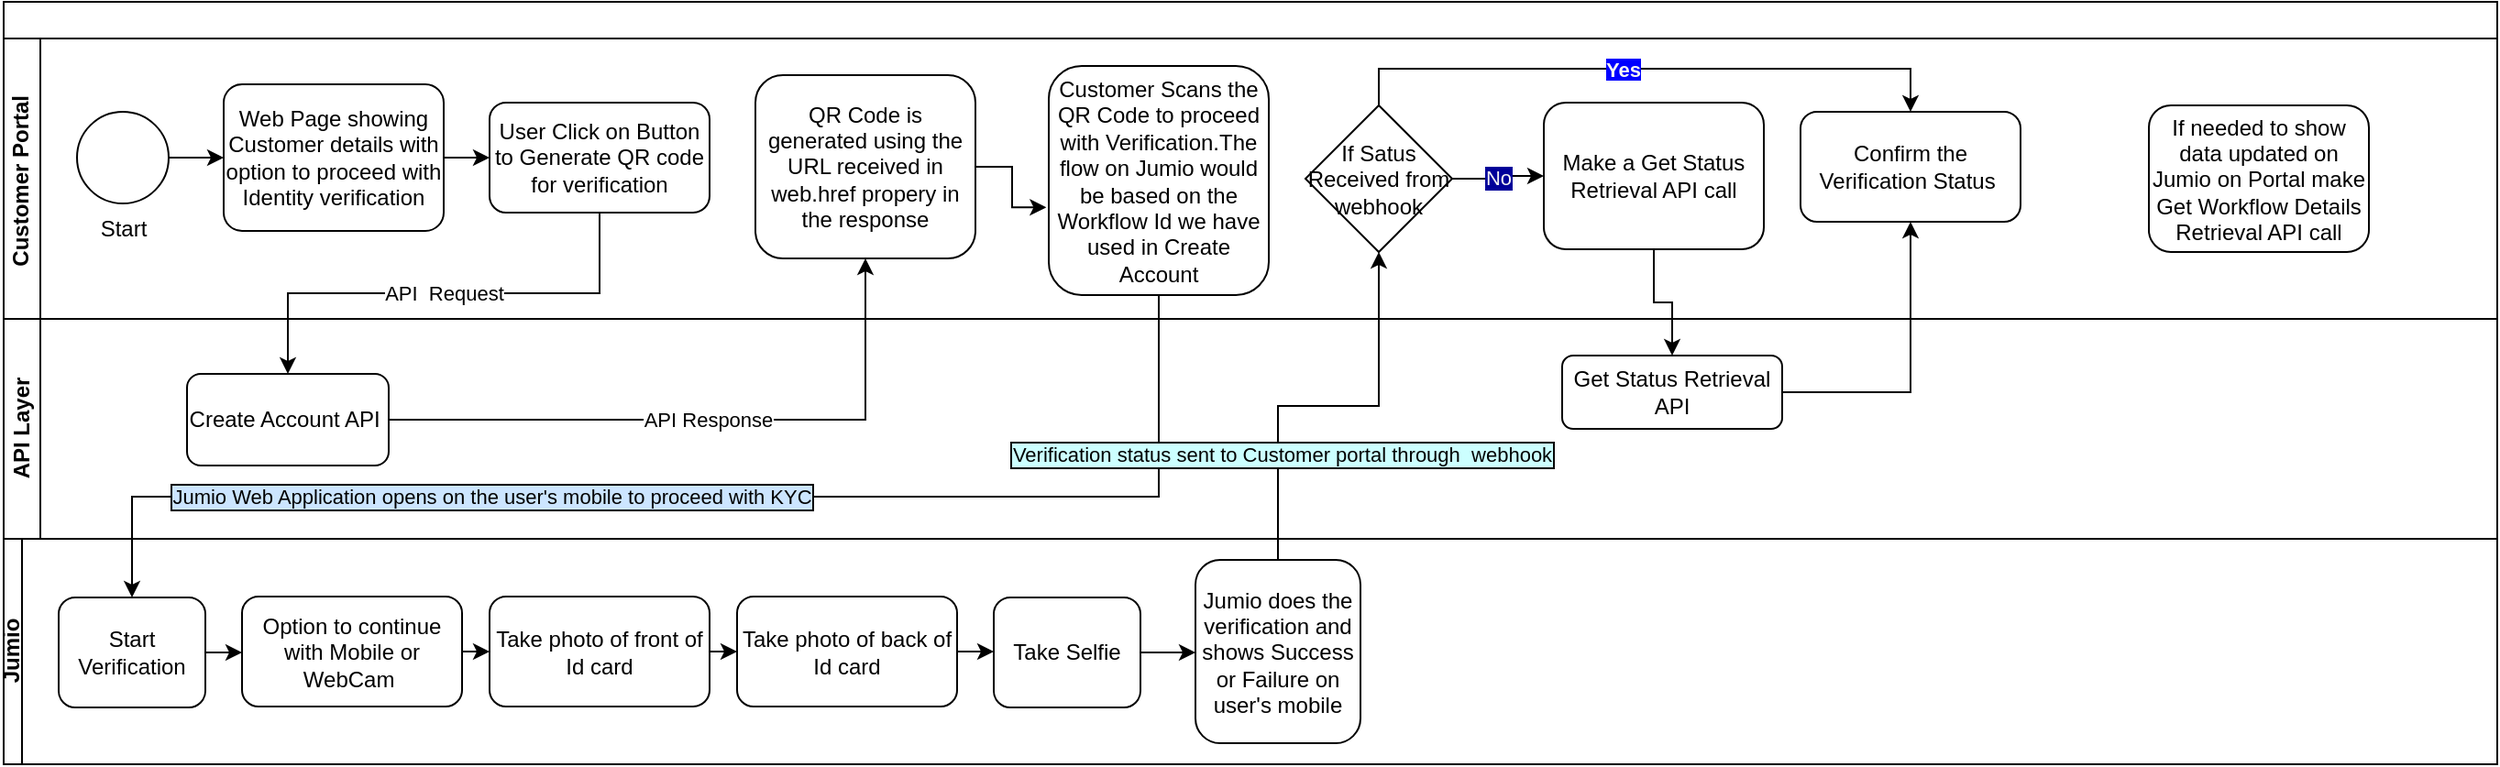 <mxfile version="18.2.0" type="github" pages="2">
  <diagram id="0DOfvKG8S6cneYVyOeUs" name="Page-1">
    <mxGraphModel dx="782" dy="1568" grid="1" gridSize="10" guides="1" tooltips="1" connect="1" arrows="1" fold="1" page="1" pageScale="1" pageWidth="850" pageHeight="1100" math="0" shadow="0">
      <root>
        <mxCell id="0" />
        <mxCell id="1" parent="0" />
        <mxCell id="fhNnG0l1kMqkZGUSGfYO-2" value="" style="swimlane;html=1;childLayout=stackLayout;resizeParent=1;resizeParentMax=0;horizontal=1;startSize=20;horizontalStack=0;" vertex="1" parent="1">
          <mxGeometry x="80" y="-90" width="1360" height="416" as="geometry" />
        </mxCell>
        <mxCell id="fhNnG0l1kMqkZGUSGfYO-20" value="API&amp;nbsp; Request" style="edgeStyle=orthogonalEdgeStyle;rounded=0;orthogonalLoop=1;jettySize=auto;html=1;exitX=0.5;exitY=1;exitDx=0;exitDy=0;entryX=0.5;entryY=0;entryDx=0;entryDy=0;" edge="1" parent="fhNnG0l1kMqkZGUSGfYO-2" source="fhNnG0l1kMqkZGUSGfYO-16" target="fhNnG0l1kMqkZGUSGfYO-19">
          <mxGeometry relative="1" as="geometry" />
        </mxCell>
        <mxCell id="fhNnG0l1kMqkZGUSGfYO-22" value="API Response" style="edgeStyle=orthogonalEdgeStyle;rounded=0;orthogonalLoop=1;jettySize=auto;html=1;exitX=1;exitY=0.5;exitDx=0;exitDy=0;entryX=0.5;entryY=1;entryDx=0;entryDy=0;" edge="1" parent="fhNnG0l1kMqkZGUSGfYO-2" source="fhNnG0l1kMqkZGUSGfYO-19" target="fhNnG0l1kMqkZGUSGfYO-21">
          <mxGeometry relative="1" as="geometry" />
        </mxCell>
        <mxCell id="fhNnG0l1kMqkZGUSGfYO-37" style="edgeStyle=orthogonalEdgeStyle;rounded=0;orthogonalLoop=1;jettySize=auto;html=1;exitX=0.5;exitY=1;exitDx=0;exitDy=0;entryX=0.5;entryY=0;entryDx=0;entryDy=0;" edge="1" parent="fhNnG0l1kMqkZGUSGfYO-2" source="fhNnG0l1kMqkZGUSGfYO-24" target="fhNnG0l1kMqkZGUSGfYO-27">
          <mxGeometry relative="1" as="geometry">
            <mxPoint x="60" y="280" as="targetPoint" />
            <Array as="points">
              <mxPoint x="630" y="270" />
              <mxPoint x="70" y="270" />
            </Array>
          </mxGeometry>
        </mxCell>
        <mxCell id="fhNnG0l1kMqkZGUSGfYO-43" value="Jumio Web Application opens on the user&#39;s mobile to proceed with KYC" style="edgeLabel;html=1;align=center;verticalAlign=middle;resizable=0;points=[];labelBackgroundColor=#CCE5FF;labelBorderColor=default;" vertex="1" connectable="0" parent="fhNnG0l1kMqkZGUSGfYO-37">
          <mxGeometry x="0.308" relative="1" as="geometry">
            <mxPoint as="offset" />
          </mxGeometry>
        </mxCell>
        <mxCell id="fhNnG0l1kMqkZGUSGfYO-3" value="Customer Portal&amp;nbsp;" style="swimlane;html=1;startSize=20;horizontal=0;" vertex="1" parent="fhNnG0l1kMqkZGUSGfYO-2">
          <mxGeometry y="20" width="1360" height="153" as="geometry" />
        </mxCell>
        <mxCell id="fhNnG0l1kMqkZGUSGfYO-18" style="edgeStyle=orthogonalEdgeStyle;rounded=0;orthogonalLoop=1;jettySize=auto;html=1;exitX=1;exitY=0.5;exitDx=0;exitDy=0;exitPerimeter=0;entryX=0;entryY=0.5;entryDx=0;entryDy=0;" edge="1" parent="fhNnG0l1kMqkZGUSGfYO-3" source="fhNnG0l1kMqkZGUSGfYO-9" target="fhNnG0l1kMqkZGUSGfYO-16">
          <mxGeometry relative="1" as="geometry" />
        </mxCell>
        <mxCell id="fhNnG0l1kMqkZGUSGfYO-9" value="Web Page showing Customer details with option to proceed with Identity verification" style="points=[[0.25,0,0],[0.5,0,0],[0.75,0,0],[1,0.25,0],[1,0.5,0],[1,0.75,0],[0.75,1,0],[0.5,1,0],[0.25,1,0],[0,0.75,0],[0,0.5,0],[0,0.25,0]];shape=mxgraph.bpmn.task;whiteSpace=wrap;rectStyle=rounded;size=10;taskMarker=abstract;" vertex="1" parent="fhNnG0l1kMqkZGUSGfYO-3">
          <mxGeometry x="120" y="25" width="120" height="80" as="geometry" />
        </mxCell>
        <mxCell id="fhNnG0l1kMqkZGUSGfYO-17" style="edgeStyle=orthogonalEdgeStyle;rounded=0;orthogonalLoop=1;jettySize=auto;html=1;exitX=1;exitY=0.5;exitDx=0;exitDy=0;exitPerimeter=0;entryX=0;entryY=0.5;entryDx=0;entryDy=0;entryPerimeter=0;" edge="1" parent="fhNnG0l1kMqkZGUSGfYO-3" source="fhNnG0l1kMqkZGUSGfYO-10" target="fhNnG0l1kMqkZGUSGfYO-9">
          <mxGeometry relative="1" as="geometry" />
        </mxCell>
        <mxCell id="fhNnG0l1kMqkZGUSGfYO-10" value="Start" style="points=[[0.145,0.145,0],[0.5,0,0],[0.855,0.145,0],[1,0.5,0],[0.855,0.855,0],[0.5,1,0],[0.145,0.855,0],[0,0.5,0]];shape=mxgraph.bpmn.event;html=1;verticalLabelPosition=bottom;labelBackgroundColor=#ffffff;verticalAlign=top;align=center;perimeter=ellipsePerimeter;outlineConnect=0;aspect=fixed;outline=standard;symbol=general;" vertex="1" parent="fhNnG0l1kMqkZGUSGfYO-3">
          <mxGeometry x="40" y="40" width="50" height="50" as="geometry" />
        </mxCell>
        <mxCell id="fhNnG0l1kMqkZGUSGfYO-16" value="User Click on Button to Generate QR code for verification" style="rounded=1;whiteSpace=wrap;html=1;" vertex="1" parent="fhNnG0l1kMqkZGUSGfYO-3">
          <mxGeometry x="265" y="35" width="120" height="60" as="geometry" />
        </mxCell>
        <mxCell id="fhNnG0l1kMqkZGUSGfYO-25" style="edgeStyle=orthogonalEdgeStyle;rounded=0;orthogonalLoop=1;jettySize=auto;html=1;entryX=-0.011;entryY=0.617;entryDx=0;entryDy=0;entryPerimeter=0;" edge="1" parent="fhNnG0l1kMqkZGUSGfYO-3" source="fhNnG0l1kMqkZGUSGfYO-21" target="fhNnG0l1kMqkZGUSGfYO-24">
          <mxGeometry relative="1" as="geometry" />
        </mxCell>
        <mxCell id="fhNnG0l1kMqkZGUSGfYO-21" value="QR Code is generated using the URL received in web.href propery in the response" style="rounded=1;whiteSpace=wrap;html=1;" vertex="1" parent="fhNnG0l1kMqkZGUSGfYO-3">
          <mxGeometry x="410" y="20" width="120" height="100" as="geometry" />
        </mxCell>
        <mxCell id="fhNnG0l1kMqkZGUSGfYO-24" value="Customer Scans the QR Code to proceed with Verification.The flow on Jumio would be based on the Workflow Id we have used in Create Account" style="rounded=1;whiteSpace=wrap;html=1;" vertex="1" parent="fhNnG0l1kMqkZGUSGfYO-3">
          <mxGeometry x="570" y="15" width="120" height="125" as="geometry" />
        </mxCell>
        <mxCell id="J_5IZ1ZhDoMUDhB4Jlvp-22" value="No" style="edgeStyle=orthogonalEdgeStyle;rounded=0;orthogonalLoop=1;jettySize=auto;html=1;exitX=1;exitY=0.5;exitDx=0;exitDy=0;entryX=0;entryY=0.5;entryDx=0;entryDy=0;labelBackgroundColor=#000099;fontColor=#F5F5F5;" edge="1" parent="fhNnG0l1kMqkZGUSGfYO-3" source="J_5IZ1ZhDoMUDhB4Jlvp-4" target="J_5IZ1ZhDoMUDhB4Jlvp-18">
          <mxGeometry relative="1" as="geometry" />
        </mxCell>
        <mxCell id="J_5IZ1ZhDoMUDhB4Jlvp-4" value="If Satus Received from webhook" style="rhombus;whiteSpace=wrap;html=1;labelBackgroundColor=none;labelBorderColor=none;" vertex="1" parent="fhNnG0l1kMqkZGUSGfYO-3">
          <mxGeometry x="710" y="36.5" width="80" height="80" as="geometry" />
        </mxCell>
        <mxCell id="J_5IZ1ZhDoMUDhB4Jlvp-5" value="If needed to show data updated on Jumio on Portal make Get Workflow Details Retrieval API call" style="rounded=1;whiteSpace=wrap;html=1;labelBackgroundColor=none;labelBorderColor=none;" vertex="1" parent="fhNnG0l1kMqkZGUSGfYO-3">
          <mxGeometry x="1170" y="36.5" width="120" height="80" as="geometry" />
        </mxCell>
        <mxCell id="J_5IZ1ZhDoMUDhB4Jlvp-11" style="edgeStyle=orthogonalEdgeStyle;rounded=0;orthogonalLoop=1;jettySize=auto;html=1;exitX=0.5;exitY=0;exitDx=0;exitDy=0;fontColor=#F5F5F5;entryX=0.5;entryY=0;entryDx=0;entryDy=0;" edge="1" parent="fhNnG0l1kMqkZGUSGfYO-3" source="J_5IZ1ZhDoMUDhB4Jlvp-4" target="J_5IZ1ZhDoMUDhB4Jlvp-26">
          <mxGeometry relative="1" as="geometry">
            <mxPoint x="1040" y="10" as="targetPoint" />
          </mxGeometry>
        </mxCell>
        <mxCell id="J_5IZ1ZhDoMUDhB4Jlvp-13" value="&lt;span style=&quot;background-color: rgb(0, 0, 255);&quot;&gt;&lt;b&gt;Yes&lt;/b&gt;&lt;/span&gt;" style="edgeLabel;html=1;align=center;verticalAlign=middle;resizable=0;points=[];fontColor=#F5F5F5;" vertex="1" connectable="0" parent="J_5IZ1ZhDoMUDhB4Jlvp-11">
          <mxGeometry x="-0.084" relative="1" as="geometry">
            <mxPoint as="offset" />
          </mxGeometry>
        </mxCell>
        <mxCell id="J_5IZ1ZhDoMUDhB4Jlvp-18" value="Make a Get Status Retrieval API call" style="rounded=1;whiteSpace=wrap;html=1;labelBackgroundColor=none;labelBorderColor=none;" vertex="1" parent="fhNnG0l1kMqkZGUSGfYO-3">
          <mxGeometry x="840" y="35" width="120" height="80" as="geometry" />
        </mxCell>
        <mxCell id="J_5IZ1ZhDoMUDhB4Jlvp-26" value="Confirm the Verification Status&amp;nbsp;" style="rounded=1;whiteSpace=wrap;html=1;labelBackgroundColor=#FFFFFF;labelBorderColor=none;fontColor=#000000;" vertex="1" parent="fhNnG0l1kMqkZGUSGfYO-3">
          <mxGeometry x="980" y="40" width="120" height="60" as="geometry" />
        </mxCell>
        <mxCell id="fhNnG0l1kMqkZGUSGfYO-4" value="API Layer" style="swimlane;html=1;startSize=20;horizontal=0;" vertex="1" parent="fhNnG0l1kMqkZGUSGfYO-2">
          <mxGeometry y="173" width="1360" height="120" as="geometry" />
        </mxCell>
        <mxCell id="fhNnG0l1kMqkZGUSGfYO-19" value="Create Account API&amp;nbsp;" style="rounded=1;whiteSpace=wrap;html=1;" vertex="1" parent="fhNnG0l1kMqkZGUSGfYO-4">
          <mxGeometry x="100" y="30" width="110" height="50" as="geometry" />
        </mxCell>
        <mxCell id="J_5IZ1ZhDoMUDhB4Jlvp-23" value="Get Status Retrieval API" style="rounded=1;whiteSpace=wrap;html=1;labelBackgroundColor=#FFFFFF;labelBorderColor=none;fontColor=#000000;" vertex="1" parent="fhNnG0l1kMqkZGUSGfYO-4">
          <mxGeometry x="850" y="20" width="120" height="40" as="geometry" />
        </mxCell>
        <mxCell id="fhNnG0l1kMqkZGUSGfYO-5" value="Jumio" style="swimlane;html=1;startSize=10;horizontal=0;" vertex="1" parent="fhNnG0l1kMqkZGUSGfYO-2">
          <mxGeometry y="293" width="1360" height="123" as="geometry">
            <mxRectangle y="293" width="722" height="20" as="alternateBounds" />
          </mxGeometry>
        </mxCell>
        <mxCell id="fhNnG0l1kMqkZGUSGfYO-33" style="edgeStyle=orthogonalEdgeStyle;rounded=0;orthogonalLoop=1;jettySize=auto;html=1;exitX=1;exitY=0.5;exitDx=0;exitDy=0;entryX=0;entryY=0.5;entryDx=0;entryDy=0;" edge="1" parent="fhNnG0l1kMqkZGUSGfYO-5" source="fhNnG0l1kMqkZGUSGfYO-27" target="fhNnG0l1kMqkZGUSGfYO-29">
          <mxGeometry relative="1" as="geometry" />
        </mxCell>
        <mxCell id="fhNnG0l1kMqkZGUSGfYO-27" value="Start Verification" style="rounded=1;whiteSpace=wrap;html=1;" vertex="1" parent="fhNnG0l1kMqkZGUSGfYO-5">
          <mxGeometry x="30" y="32" width="80" height="60" as="geometry" />
        </mxCell>
        <mxCell id="fhNnG0l1kMqkZGUSGfYO-34" style="edgeStyle=orthogonalEdgeStyle;rounded=0;orthogonalLoop=1;jettySize=auto;html=1;exitX=1;exitY=0.5;exitDx=0;exitDy=0;entryX=0;entryY=0.5;entryDx=0;entryDy=0;" edge="1" parent="fhNnG0l1kMqkZGUSGfYO-5" source="fhNnG0l1kMqkZGUSGfYO-29" target="fhNnG0l1kMqkZGUSGfYO-30">
          <mxGeometry relative="1" as="geometry" />
        </mxCell>
        <mxCell id="fhNnG0l1kMqkZGUSGfYO-29" value="Option to continue with Mobile or WebCam&amp;nbsp;" style="rounded=1;whiteSpace=wrap;html=1;" vertex="1" parent="fhNnG0l1kMqkZGUSGfYO-5">
          <mxGeometry x="130" y="31.5" width="120" height="60" as="geometry" />
        </mxCell>
        <mxCell id="fhNnG0l1kMqkZGUSGfYO-35" style="edgeStyle=orthogonalEdgeStyle;rounded=0;orthogonalLoop=1;jettySize=auto;html=1;exitX=1;exitY=0.5;exitDx=0;exitDy=0;entryX=0;entryY=0.5;entryDx=0;entryDy=0;" edge="1" parent="fhNnG0l1kMqkZGUSGfYO-5" source="fhNnG0l1kMqkZGUSGfYO-30" target="fhNnG0l1kMqkZGUSGfYO-31">
          <mxGeometry relative="1" as="geometry" />
        </mxCell>
        <mxCell id="fhNnG0l1kMqkZGUSGfYO-30" value="Take photo of front of Id card" style="rounded=1;whiteSpace=wrap;html=1;" vertex="1" parent="fhNnG0l1kMqkZGUSGfYO-5">
          <mxGeometry x="265" y="31.5" width="120" height="60" as="geometry" />
        </mxCell>
        <mxCell id="fhNnG0l1kMqkZGUSGfYO-36" style="edgeStyle=orthogonalEdgeStyle;rounded=0;orthogonalLoop=1;jettySize=auto;html=1;exitX=1;exitY=0.5;exitDx=0;exitDy=0;entryX=0;entryY=0.5;entryDx=0;entryDy=0;" edge="1" parent="fhNnG0l1kMqkZGUSGfYO-5" source="fhNnG0l1kMqkZGUSGfYO-31" target="fhNnG0l1kMqkZGUSGfYO-32">
          <mxGeometry relative="1" as="geometry" />
        </mxCell>
        <mxCell id="fhNnG0l1kMqkZGUSGfYO-31" value="Take photo of back of Id card" style="rounded=1;whiteSpace=wrap;html=1;" vertex="1" parent="fhNnG0l1kMqkZGUSGfYO-5">
          <mxGeometry x="400" y="31.5" width="120" height="60" as="geometry" />
        </mxCell>
        <mxCell id="fhNnG0l1kMqkZGUSGfYO-32" value="Take Selfie" style="rounded=1;whiteSpace=wrap;html=1;" vertex="1" parent="fhNnG0l1kMqkZGUSGfYO-5">
          <mxGeometry x="540" y="32" width="80" height="60" as="geometry" />
        </mxCell>
        <mxCell id="fhNnG0l1kMqkZGUSGfYO-39" value="Jumio does the verification and shows Success or Failure on user&#39;s mobile" style="rounded=1;whiteSpace=wrap;html=1;" vertex="1" parent="fhNnG0l1kMqkZGUSGfYO-5">
          <mxGeometry x="650" y="11.5" width="90" height="100" as="geometry" />
        </mxCell>
        <mxCell id="fhNnG0l1kMqkZGUSGfYO-42" style="edgeStyle=orthogonalEdgeStyle;rounded=0;orthogonalLoop=1;jettySize=auto;html=1;exitX=1;exitY=0.5;exitDx=0;exitDy=0;entryX=0;entryY=0.5;entryDx=0;entryDy=0;" edge="1" parent="fhNnG0l1kMqkZGUSGfYO-5" source="fhNnG0l1kMqkZGUSGfYO-32" target="fhNnG0l1kMqkZGUSGfYO-39">
          <mxGeometry relative="1" as="geometry">
            <mxPoint x="630" y="62" as="targetPoint" />
          </mxGeometry>
        </mxCell>
        <mxCell id="J_5IZ1ZhDoMUDhB4Jlvp-2" style="edgeStyle=orthogonalEdgeStyle;rounded=0;orthogonalLoop=1;jettySize=auto;html=1;exitX=0.5;exitY=0;exitDx=0;exitDy=0;entryX=0.5;entryY=1;entryDx=0;entryDy=0;" edge="1" parent="fhNnG0l1kMqkZGUSGfYO-2" source="fhNnG0l1kMqkZGUSGfYO-39" target="J_5IZ1ZhDoMUDhB4Jlvp-4">
          <mxGeometry relative="1" as="geometry">
            <mxPoint x="735" y="105" as="targetPoint" />
          </mxGeometry>
        </mxCell>
        <mxCell id="J_5IZ1ZhDoMUDhB4Jlvp-3" value="Verification status sent to Customer portal through&amp;nbsp; webhook" style="edgeLabel;html=1;align=center;verticalAlign=middle;resizable=0;points=[];labelBorderColor=default;labelBackgroundColor=#CCFFFF;" vertex="1" connectable="0" parent="J_5IZ1ZhDoMUDhB4Jlvp-2">
          <mxGeometry x="-0.481" y="-2" relative="1" as="geometry">
            <mxPoint as="offset" />
          </mxGeometry>
        </mxCell>
        <mxCell id="J_5IZ1ZhDoMUDhB4Jlvp-24" style="edgeStyle=orthogonalEdgeStyle;rounded=0;orthogonalLoop=1;jettySize=auto;html=1;exitX=0.5;exitY=1;exitDx=0;exitDy=0;entryX=0.5;entryY=0;entryDx=0;entryDy=0;labelBackgroundColor=#000099;fontColor=#000000;" edge="1" parent="fhNnG0l1kMqkZGUSGfYO-2" source="J_5IZ1ZhDoMUDhB4Jlvp-18" target="J_5IZ1ZhDoMUDhB4Jlvp-23">
          <mxGeometry relative="1" as="geometry" />
        </mxCell>
        <mxCell id="J_5IZ1ZhDoMUDhB4Jlvp-27" style="edgeStyle=orthogonalEdgeStyle;rounded=0;orthogonalLoop=1;jettySize=auto;html=1;exitX=1;exitY=0.5;exitDx=0;exitDy=0;entryX=0.5;entryY=1;entryDx=0;entryDy=0;labelBackgroundColor=#000099;fontColor=#000000;" edge="1" parent="fhNnG0l1kMqkZGUSGfYO-2" source="J_5IZ1ZhDoMUDhB4Jlvp-23" target="J_5IZ1ZhDoMUDhB4Jlvp-26">
          <mxGeometry relative="1" as="geometry" />
        </mxCell>
      </root>
    </mxGraphModel>
  </diagram>
  <diagram id="sp5i8iMyeNt0lhRpk66X" name="Page-2">
    <mxGraphModel dx="782" dy="1568" grid="1" gridSize="10" guides="1" tooltips="1" connect="1" arrows="1" fold="1" page="1" pageScale="1" pageWidth="850" pageHeight="1100" math="0" shadow="0">
      <root>
        <mxCell id="0" />
        <mxCell id="1" parent="0" />
        <mxCell id="2KIn8ZoHIwLh7c1z-fwR-1" value="" style="swimlane;html=1;childLayout=stackLayout;resizeParent=1;resizeParentMax=0;horizontal=1;startSize=20;horizontalStack=0;" vertex="1" parent="1">
          <mxGeometry x="40" y="-60" width="770" height="416" as="geometry" />
        </mxCell>
        <mxCell id="2KIn8ZoHIwLh7c1z-fwR-2" value="Customer Portal&amp;nbsp;" style="swimlane;html=1;startSize=20;horizontal=0;" vertex="1" parent="2KIn8ZoHIwLh7c1z-fwR-1">
          <mxGeometry y="20" width="770" height="153" as="geometry" />
        </mxCell>
        <mxCell id="2KIn8ZoHIwLh7c1z-fwR-3" style="edgeStyle=orthogonalEdgeStyle;rounded=0;orthogonalLoop=1;jettySize=auto;html=1;exitX=1;exitY=0.5;exitDx=0;exitDy=0;exitPerimeter=0;entryX=0;entryY=0.5;entryDx=0;entryDy=0;" edge="1" parent="2KIn8ZoHIwLh7c1z-fwR-2" source="2KIn8ZoHIwLh7c1z-fwR-4" target="2KIn8ZoHIwLh7c1z-fwR-7">
          <mxGeometry relative="1" as="geometry" />
        </mxCell>
        <mxCell id="2KIn8ZoHIwLh7c1z-fwR-4" value="Web Page showing Customer details with option to proceed with Identity verification" style="points=[[0.25,0,0],[0.5,0,0],[0.75,0,0],[1,0.25,0],[1,0.5,0],[1,0.75,0],[0.75,1,0],[0.5,1,0],[0.25,1,0],[0,0.75,0],[0,0.5,0],[0,0.25,0]];shape=mxgraph.bpmn.task;whiteSpace=wrap;rectStyle=rounded;size=10;taskMarker=abstract;" vertex="1" parent="2KIn8ZoHIwLh7c1z-fwR-2">
          <mxGeometry x="120" y="25" width="120" height="80" as="geometry" />
        </mxCell>
        <mxCell id="2KIn8ZoHIwLh7c1z-fwR-5" style="edgeStyle=orthogonalEdgeStyle;rounded=0;orthogonalLoop=1;jettySize=auto;html=1;exitX=1;exitY=0.5;exitDx=0;exitDy=0;exitPerimeter=0;entryX=0;entryY=0.5;entryDx=0;entryDy=0;entryPerimeter=0;" edge="1" parent="2KIn8ZoHIwLh7c1z-fwR-2" target="2KIn8ZoHIwLh7c1z-fwR-4">
          <mxGeometry relative="1" as="geometry">
            <mxPoint x="90" y="65" as="sourcePoint" />
          </mxGeometry>
        </mxCell>
        <mxCell id="2KIn8ZoHIwLh7c1z-fwR-7" value="User Click on Button to Generate QR code for verification" style="rounded=1;whiteSpace=wrap;html=1;" vertex="1" parent="2KIn8ZoHIwLh7c1z-fwR-2">
          <mxGeometry x="265" y="35" width="120" height="60" as="geometry" />
        </mxCell>
        <mxCell id="2KIn8ZoHIwLh7c1z-fwR-8" style="edgeStyle=orthogonalEdgeStyle;rounded=0;orthogonalLoop=1;jettySize=auto;html=1;entryX=-0.011;entryY=0.617;entryDx=0;entryDy=0;entryPerimeter=0;" edge="1" parent="2KIn8ZoHIwLh7c1z-fwR-2" source="2KIn8ZoHIwLh7c1z-fwR-9" target="2KIn8ZoHIwLh7c1z-fwR-10">
          <mxGeometry relative="1" as="geometry" />
        </mxCell>
        <mxCell id="2KIn8ZoHIwLh7c1z-fwR-9" value="QR Code is generated using the URL received in web.href propery in the response" style="rounded=1;whiteSpace=wrap;html=1;" vertex="1" parent="2KIn8ZoHIwLh7c1z-fwR-2">
          <mxGeometry x="410" y="20" width="120" height="100" as="geometry" />
        </mxCell>
        <mxCell id="2KIn8ZoHIwLh7c1z-fwR-10" value="Customer Scans the QR Code to proceed with Verification.The flow on Jumio would be based on the Workflow Id we have used in Create Account" style="rounded=1;whiteSpace=wrap;html=1;" vertex="1" parent="2KIn8ZoHIwLh7c1z-fwR-2">
          <mxGeometry x="570" y="15" width="120" height="125" as="geometry" />
        </mxCell>
        <mxCell id="8QJE4KOzDVM08NLugpd7-1" value="Continued" style="points=[[0.145,0.145,0],[0.5,0,0],[0.855,0.145,0],[1,0.5,0],[0.855,0.855,0],[0.5,1,0],[0.145,0.855,0],[0,0.5,0]];shape=mxgraph.bpmn.event;html=1;verticalLabelPosition=bottom;labelBackgroundColor=#ffffff;verticalAlign=top;align=center;perimeter=ellipsePerimeter;outlineConnect=0;aspect=fixed;outline=throwing;symbol=general;" vertex="1" parent="2KIn8ZoHIwLh7c1z-fwR-2">
          <mxGeometry x="40" y="45" width="50" height="50" as="geometry" />
        </mxCell>
        <mxCell id="2KIn8ZoHIwLh7c1z-fwR-11" value="CreateAccount API&amp;nbsp;" style="swimlane;html=1;startSize=20;horizontal=0;" vertex="1" parent="2KIn8ZoHIwLh7c1z-fwR-1">
          <mxGeometry y="173" width="770" height="120" as="geometry" />
        </mxCell>
        <mxCell id="2KIn8ZoHIwLh7c1z-fwR-12" value="Create Account API&amp;nbsp;" style="rounded=1;whiteSpace=wrap;html=1;" vertex="1" parent="2KIn8ZoHIwLh7c1z-fwR-11">
          <mxGeometry x="100" y="30" width="120" height="60" as="geometry" />
        </mxCell>
        <mxCell id="2KIn8ZoHIwLh7c1z-fwR-13" value="API&amp;nbsp; Request" style="edgeStyle=orthogonalEdgeStyle;rounded=0;orthogonalLoop=1;jettySize=auto;html=1;exitX=0.5;exitY=1;exitDx=0;exitDy=0;entryX=0.5;entryY=0;entryDx=0;entryDy=0;" edge="1" parent="2KIn8ZoHIwLh7c1z-fwR-1" source="2KIn8ZoHIwLh7c1z-fwR-7" target="2KIn8ZoHIwLh7c1z-fwR-12">
          <mxGeometry relative="1" as="geometry" />
        </mxCell>
        <mxCell id="2KIn8ZoHIwLh7c1z-fwR-14" value="API Response" style="edgeStyle=orthogonalEdgeStyle;rounded=0;orthogonalLoop=1;jettySize=auto;html=1;exitX=1;exitY=0.5;exitDx=0;exitDy=0;entryX=0.5;entryY=1;entryDx=0;entryDy=0;" edge="1" parent="2KIn8ZoHIwLh7c1z-fwR-1" source="2KIn8ZoHIwLh7c1z-fwR-12" target="2KIn8ZoHIwLh7c1z-fwR-9">
          <mxGeometry relative="1" as="geometry" />
        </mxCell>
        <mxCell id="2KIn8ZoHIwLh7c1z-fwR-15" style="edgeStyle=orthogonalEdgeStyle;rounded=0;orthogonalLoop=1;jettySize=auto;html=1;exitX=0.5;exitY=1;exitDx=0;exitDy=0;entryX=0.5;entryY=0;entryDx=0;entryDy=0;" edge="1" parent="2KIn8ZoHIwLh7c1z-fwR-1" source="2KIn8ZoHIwLh7c1z-fwR-10" target="2KIn8ZoHIwLh7c1z-fwR-19">
          <mxGeometry relative="1" as="geometry">
            <mxPoint x="60" y="280" as="targetPoint" />
            <Array as="points">
              <mxPoint x="630" y="270" />
              <mxPoint x="70" y="270" />
            </Array>
          </mxGeometry>
        </mxCell>
        <mxCell id="2KIn8ZoHIwLh7c1z-fwR-16" value="Jumio Web Application opens on the user&#39;s mobile to proceed with KYC" style="edgeLabel;html=1;align=center;verticalAlign=middle;resizable=0;points=[];" vertex="1" connectable="0" parent="2KIn8ZoHIwLh7c1z-fwR-15">
          <mxGeometry x="0.308" relative="1" as="geometry">
            <mxPoint as="offset" />
          </mxGeometry>
        </mxCell>
        <mxCell id="2KIn8ZoHIwLh7c1z-fwR-17" value="Jumio" style="swimlane;html=1;startSize=10;horizontal=0;" vertex="1" parent="2KIn8ZoHIwLh7c1z-fwR-1">
          <mxGeometry y="293" width="770" height="123" as="geometry">
            <mxRectangle y="293" width="722" height="20" as="alternateBounds" />
          </mxGeometry>
        </mxCell>
        <mxCell id="2KIn8ZoHIwLh7c1z-fwR-18" style="edgeStyle=orthogonalEdgeStyle;rounded=0;orthogonalLoop=1;jettySize=auto;html=1;exitX=1;exitY=0.5;exitDx=0;exitDy=0;entryX=0;entryY=0.5;entryDx=0;entryDy=0;" edge="1" parent="2KIn8ZoHIwLh7c1z-fwR-17" source="2KIn8ZoHIwLh7c1z-fwR-19" target="2KIn8ZoHIwLh7c1z-fwR-21">
          <mxGeometry relative="1" as="geometry" />
        </mxCell>
        <mxCell id="2KIn8ZoHIwLh7c1z-fwR-19" value="Start Verification" style="rounded=1;whiteSpace=wrap;html=1;" vertex="1" parent="2KIn8ZoHIwLh7c1z-fwR-17">
          <mxGeometry x="30" y="32" width="80" height="60" as="geometry" />
        </mxCell>
        <mxCell id="2KIn8ZoHIwLh7c1z-fwR-20" style="edgeStyle=orthogonalEdgeStyle;rounded=0;orthogonalLoop=1;jettySize=auto;html=1;exitX=1;exitY=0.5;exitDx=0;exitDy=0;entryX=0;entryY=0.5;entryDx=0;entryDy=0;" edge="1" parent="2KIn8ZoHIwLh7c1z-fwR-17" source="2KIn8ZoHIwLh7c1z-fwR-21" target="2KIn8ZoHIwLh7c1z-fwR-23">
          <mxGeometry relative="1" as="geometry" />
        </mxCell>
        <mxCell id="2KIn8ZoHIwLh7c1z-fwR-21" value="Option to continue with Mobile or WebCam&amp;nbsp;" style="rounded=1;whiteSpace=wrap;html=1;" vertex="1" parent="2KIn8ZoHIwLh7c1z-fwR-17">
          <mxGeometry x="130" y="31.5" width="120" height="60" as="geometry" />
        </mxCell>
        <mxCell id="2KIn8ZoHIwLh7c1z-fwR-22" style="edgeStyle=orthogonalEdgeStyle;rounded=0;orthogonalLoop=1;jettySize=auto;html=1;exitX=1;exitY=0.5;exitDx=0;exitDy=0;entryX=0;entryY=0.5;entryDx=0;entryDy=0;" edge="1" parent="2KIn8ZoHIwLh7c1z-fwR-17" source="2KIn8ZoHIwLh7c1z-fwR-23" target="2KIn8ZoHIwLh7c1z-fwR-25">
          <mxGeometry relative="1" as="geometry" />
        </mxCell>
        <mxCell id="2KIn8ZoHIwLh7c1z-fwR-23" value="Take photo of front of Id card" style="rounded=1;whiteSpace=wrap;html=1;" vertex="1" parent="2KIn8ZoHIwLh7c1z-fwR-17">
          <mxGeometry x="265" y="31.5" width="120" height="60" as="geometry" />
        </mxCell>
        <mxCell id="2KIn8ZoHIwLh7c1z-fwR-24" style="edgeStyle=orthogonalEdgeStyle;rounded=0;orthogonalLoop=1;jettySize=auto;html=1;exitX=1;exitY=0.5;exitDx=0;exitDy=0;entryX=0;entryY=0.5;entryDx=0;entryDy=0;" edge="1" parent="2KIn8ZoHIwLh7c1z-fwR-17" source="2KIn8ZoHIwLh7c1z-fwR-25" target="2KIn8ZoHIwLh7c1z-fwR-26">
          <mxGeometry relative="1" as="geometry" />
        </mxCell>
        <mxCell id="2KIn8ZoHIwLh7c1z-fwR-25" value="Take photo of back of Id card" style="rounded=1;whiteSpace=wrap;html=1;" vertex="1" parent="2KIn8ZoHIwLh7c1z-fwR-17">
          <mxGeometry x="400" y="31.5" width="120" height="60" as="geometry" />
        </mxCell>
        <mxCell id="2KIn8ZoHIwLh7c1z-fwR-26" value="Take Selfie" style="rounded=1;whiteSpace=wrap;html=1;" vertex="1" parent="2KIn8ZoHIwLh7c1z-fwR-17">
          <mxGeometry x="540" y="32" width="80" height="60" as="geometry" />
        </mxCell>
        <mxCell id="2KIn8ZoHIwLh7c1z-fwR-27" value="Jumio does the verification and shows Success or Failure on user&#39;s mobile" style="rounded=1;whiteSpace=wrap;html=1;" vertex="1" parent="2KIn8ZoHIwLh7c1z-fwR-17">
          <mxGeometry x="650" y="11.5" width="90" height="100" as="geometry" />
        </mxCell>
        <mxCell id="2KIn8ZoHIwLh7c1z-fwR-28" style="edgeStyle=orthogonalEdgeStyle;rounded=0;orthogonalLoop=1;jettySize=auto;html=1;exitX=1;exitY=0.5;exitDx=0;exitDy=0;entryX=0;entryY=0.5;entryDx=0;entryDy=0;" edge="1" parent="2KIn8ZoHIwLh7c1z-fwR-17" source="2KIn8ZoHIwLh7c1z-fwR-26" target="2KIn8ZoHIwLh7c1z-fwR-27">
          <mxGeometry relative="1" as="geometry">
            <mxPoint x="630" y="62" as="targetPoint" />
          </mxGeometry>
        </mxCell>
      </root>
    </mxGraphModel>
  </diagram>
</mxfile>
